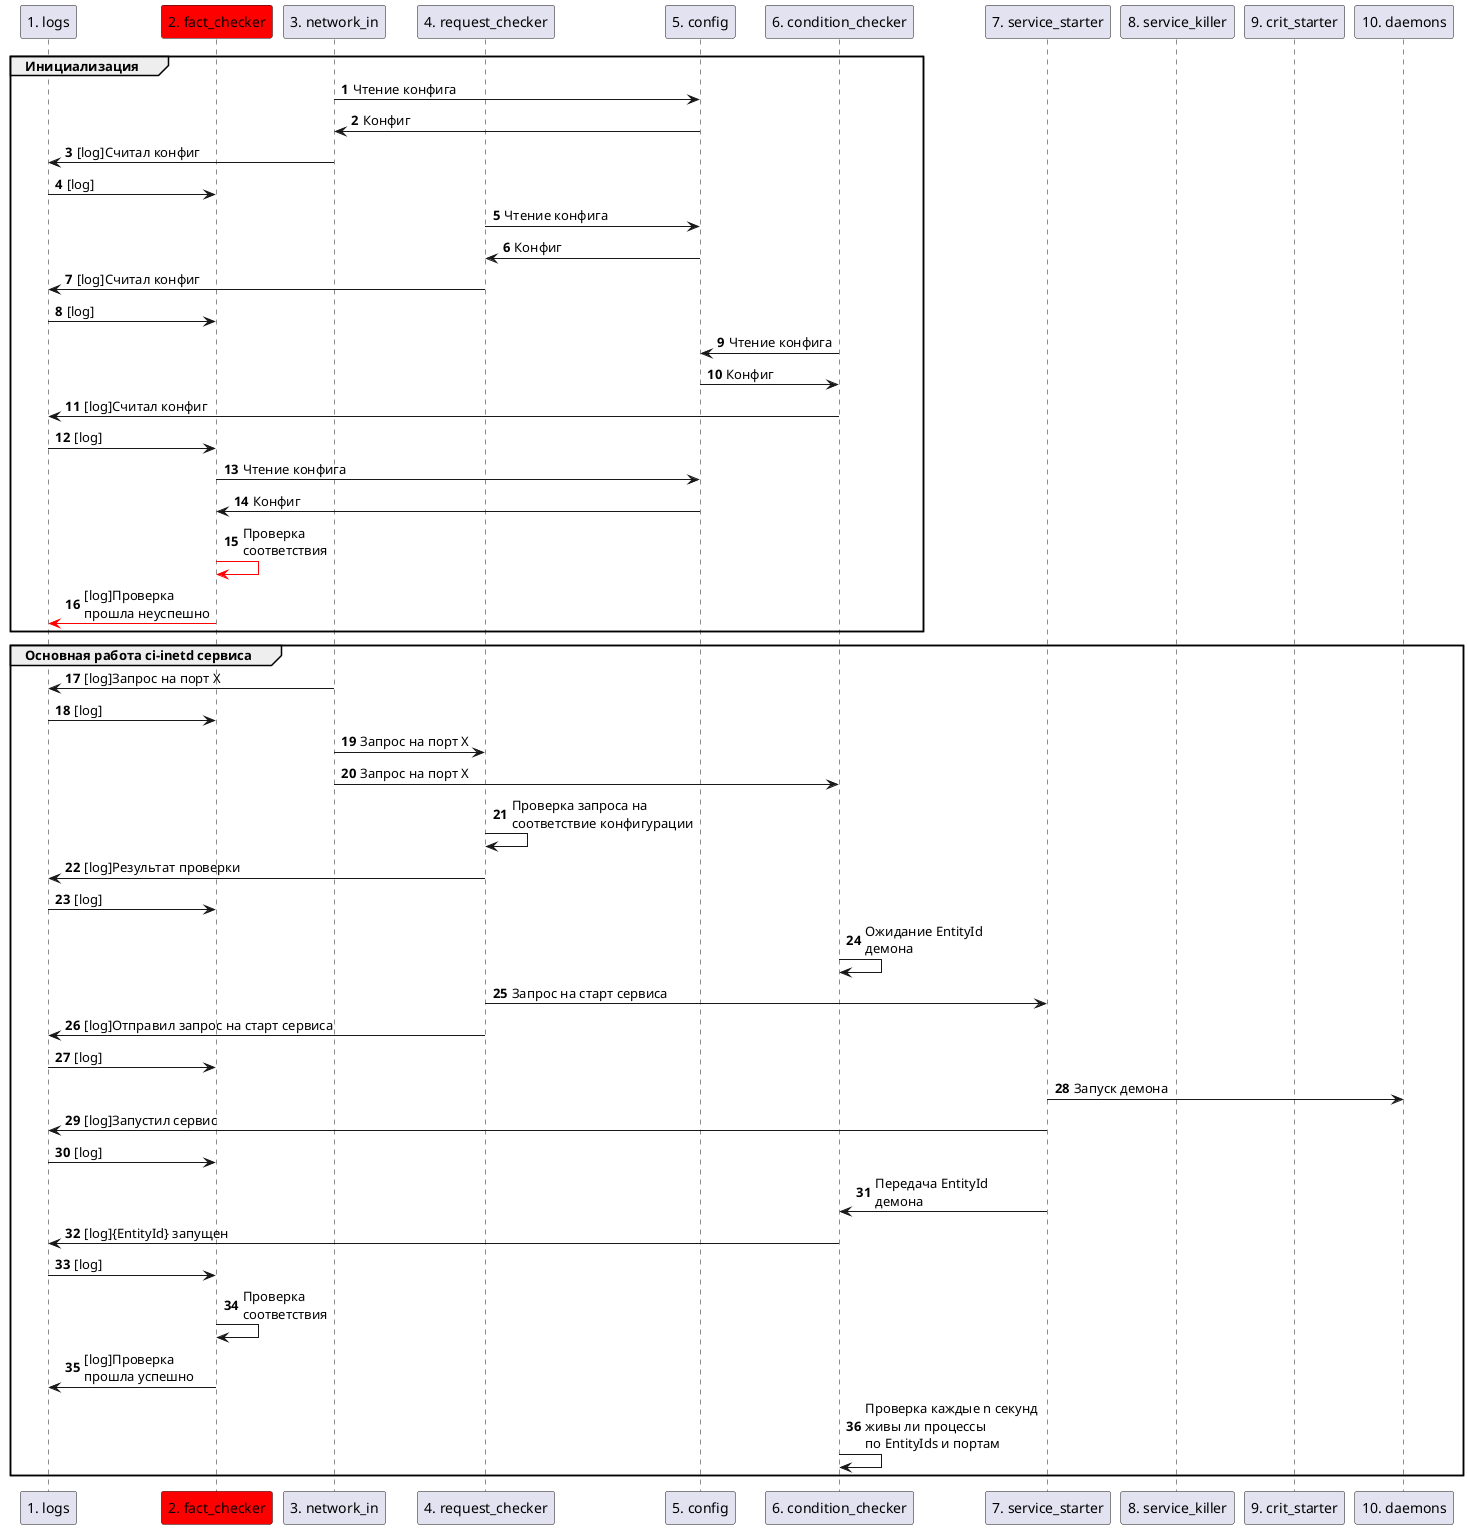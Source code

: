 @startuml

autonumber

participant "1. logs" as m2 
participant "2. fact_checker" as m1 #red
participant "3. network_in" as m3
participant "4. request_checker" as m4
participant "5. config" as m5
participant "6. condition_checker" as m6
participant "7. service_starter" as m7
participant "8. service_killer" as m8
participant "9. crit_starter" as m9 
participant "10. daemons" as m10

group Инициализация
    m3 -> m5: Чтение конфига
    m5 -> m3: Конфиг
    m3 -> m2: [log]Считал конфиг
    m2 -> m1: [log]
    m4 -> m5: Чтение конфига
    m5 -> m4: Конфиг
    m4 -> m2: [log]Считал конфиг
    m2 -> m1: [log]
    m6 -> m5: Чтение конфига
    m5 -> m6: Конфиг
    m6 -> m2: [log]Считал конфиг
    m2 -> m1: [log]
    m1 -> m5: Чтение конфига
    m5 -> m1: Конфиг
    m1 -[#red]> m1: Проверка \nсоответствия
    m1 -[#red]> m2: [log]Проверка \nпрошла неуспешно
end

group Основная работа ci-inetd сервиса
    m3 -> m2: [log]Запрос на порт X
    m2 -> m1: [log]
    m3 -> m4: Запрос на порт X
    m3 -> m6: Запрос на порт X
    m4 -> m4: Проверка запроса на \nсоответствие конфигурации
    m4 -> m2: [log]Результат проверки
    m2 -> m1: [log]
    m6 -> m6: Ожидание EntityId \nдемона
    m4 -> m7: Запрос на старт сервиса
    m4 -> m2: [log]Отправил запрос на старт сервиса
    m2 -> m1: [log]
    m7 -> m10: Запуск демона
    m7 -> m2: [log]Запустил сервис
    m2 -> m1: [log]
    m7 -> m6: Передача EntityId \nдемона
    m6 -> m2: [log]{EntityId} запущен 
    m2 -> m1: [log]
    m1 -> m1: Проверка \nсоответствия
    m1 -> m2: [log]Проверка \nпрошла успешно
    m6 -> m6: Проверка каждые n секунд \nживы ли процессы \nпо EntityIds и портам
end
@enduml